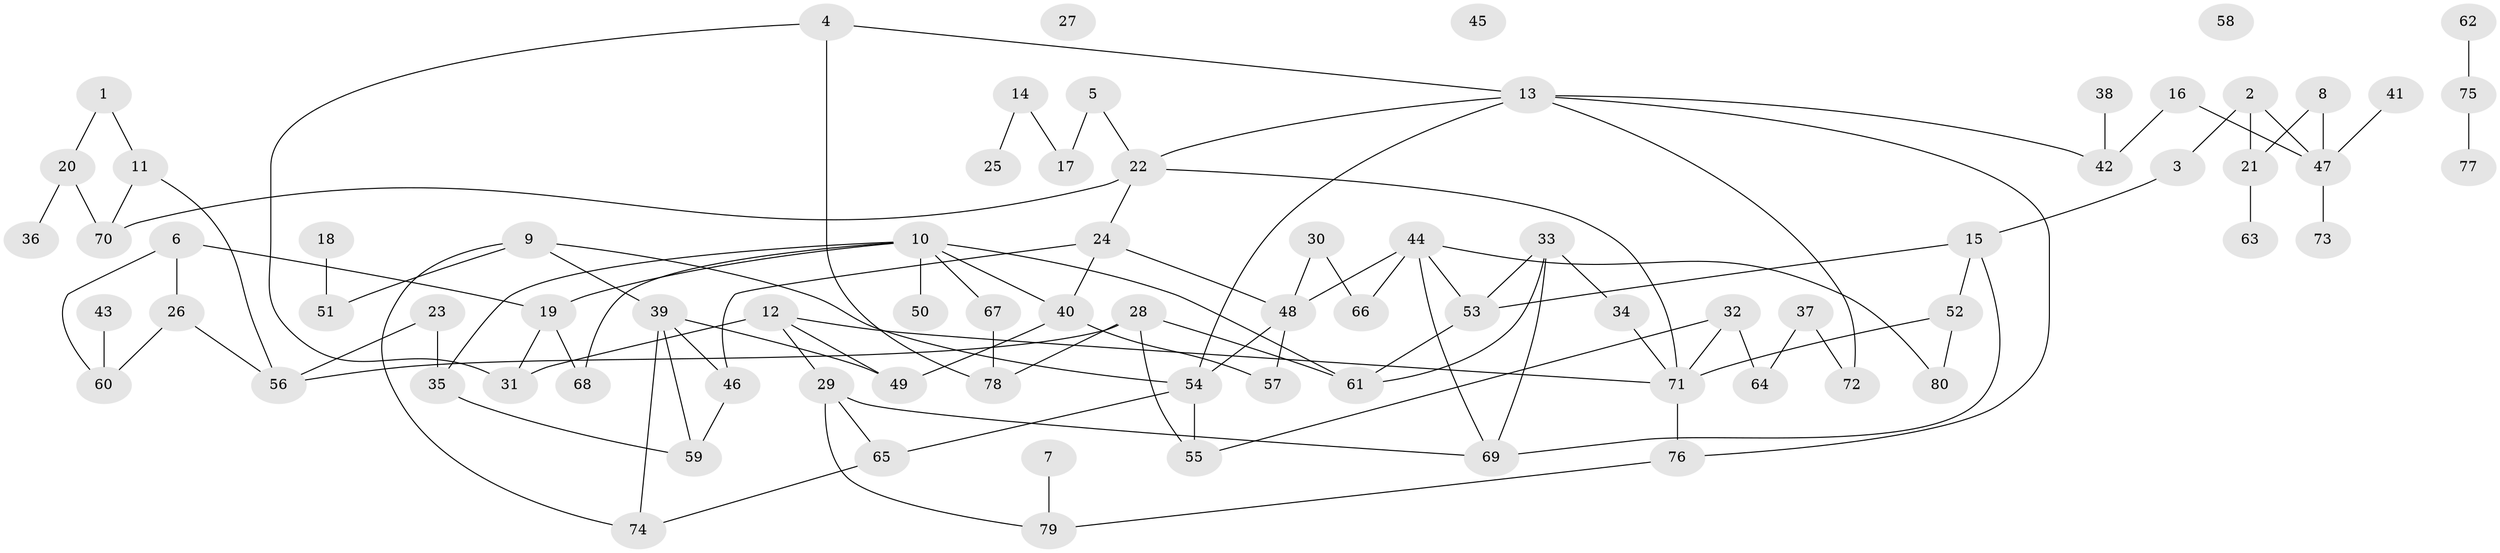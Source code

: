 // Generated by graph-tools (version 1.1) at 2025/13/03/09/25 04:13:12]
// undirected, 80 vertices, 111 edges
graph export_dot {
graph [start="1"]
  node [color=gray90,style=filled];
  1;
  2;
  3;
  4;
  5;
  6;
  7;
  8;
  9;
  10;
  11;
  12;
  13;
  14;
  15;
  16;
  17;
  18;
  19;
  20;
  21;
  22;
  23;
  24;
  25;
  26;
  27;
  28;
  29;
  30;
  31;
  32;
  33;
  34;
  35;
  36;
  37;
  38;
  39;
  40;
  41;
  42;
  43;
  44;
  45;
  46;
  47;
  48;
  49;
  50;
  51;
  52;
  53;
  54;
  55;
  56;
  57;
  58;
  59;
  60;
  61;
  62;
  63;
  64;
  65;
  66;
  67;
  68;
  69;
  70;
  71;
  72;
  73;
  74;
  75;
  76;
  77;
  78;
  79;
  80;
  1 -- 11;
  1 -- 20;
  2 -- 3;
  2 -- 21;
  2 -- 47;
  3 -- 15;
  4 -- 13;
  4 -- 31;
  4 -- 78;
  5 -- 17;
  5 -- 22;
  6 -- 19;
  6 -- 26;
  6 -- 60;
  7 -- 79;
  8 -- 21;
  8 -- 47;
  9 -- 39;
  9 -- 51;
  9 -- 54;
  9 -- 74;
  10 -- 19;
  10 -- 35;
  10 -- 40;
  10 -- 50;
  10 -- 61;
  10 -- 67;
  10 -- 68;
  11 -- 56;
  11 -- 70;
  12 -- 29;
  12 -- 31;
  12 -- 49;
  12 -- 71;
  13 -- 22;
  13 -- 42;
  13 -- 54;
  13 -- 72;
  13 -- 76;
  14 -- 17;
  14 -- 25;
  15 -- 52;
  15 -- 53;
  15 -- 69;
  16 -- 42;
  16 -- 47;
  18 -- 51;
  19 -- 31;
  19 -- 68;
  20 -- 36;
  20 -- 70;
  21 -- 63;
  22 -- 24;
  22 -- 70;
  22 -- 71;
  23 -- 35;
  23 -- 56;
  24 -- 40;
  24 -- 46;
  24 -- 48;
  26 -- 56;
  26 -- 60;
  28 -- 55;
  28 -- 56;
  28 -- 61;
  28 -- 78;
  29 -- 65;
  29 -- 69;
  29 -- 79;
  30 -- 48;
  30 -- 66;
  32 -- 55;
  32 -- 64;
  32 -- 71;
  33 -- 34;
  33 -- 53;
  33 -- 61;
  33 -- 69;
  34 -- 71;
  35 -- 59;
  37 -- 64;
  37 -- 72;
  38 -- 42;
  39 -- 46;
  39 -- 49;
  39 -- 59;
  39 -- 74;
  40 -- 49;
  40 -- 57;
  41 -- 47;
  43 -- 60;
  44 -- 48;
  44 -- 53;
  44 -- 66;
  44 -- 69;
  44 -- 80;
  46 -- 59;
  47 -- 73;
  48 -- 54;
  48 -- 57;
  52 -- 71;
  52 -- 80;
  53 -- 61;
  54 -- 55;
  54 -- 65;
  62 -- 75;
  65 -- 74;
  67 -- 78;
  71 -- 76;
  75 -- 77;
  76 -- 79;
}

